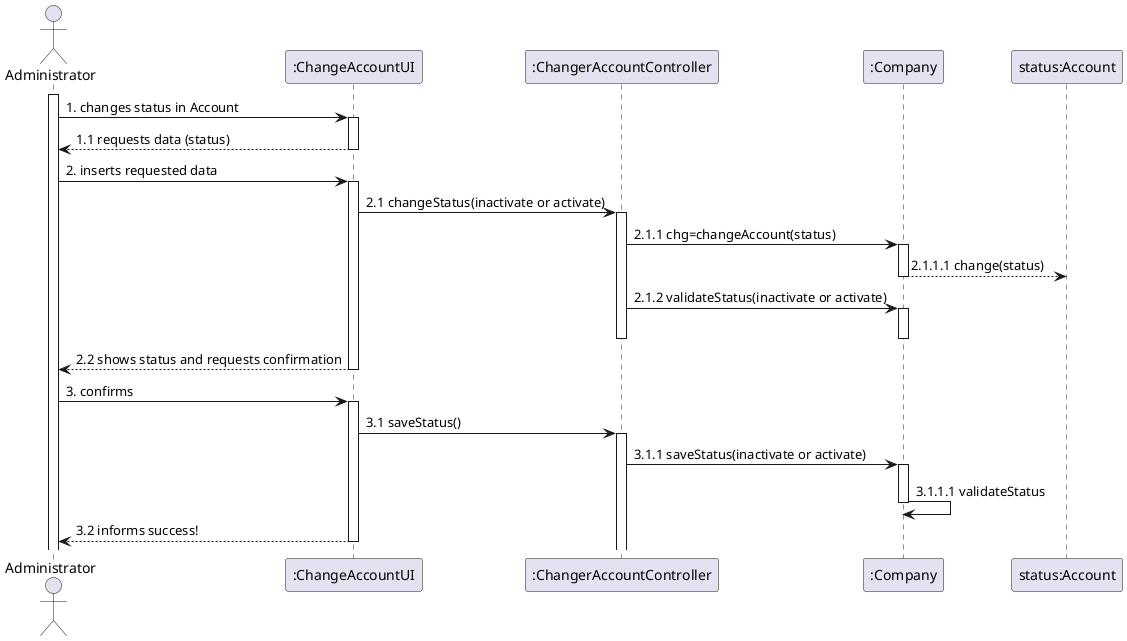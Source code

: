 
@startuml
'última versão
'https://plantuml.com/sequence-diagram


actor "Administrator"
participant ":ChangeAccountUI" as caUi
participant ":ChangerAccountController" as cac
participant ":Company" as company
participant "status:Account" as Account

activate Administrator
Administrator  -> caUi : 1. changes status in Account
activate caUi
caUi --> Administrator: 1.1 requests data (status)
deactivate caUi
Administrator -> caUi: 2. inserts requested data
activate caUi
caUi -> cac: 2.1 changeStatus(inactivate or activate)
activate cac
cac -> company: 2.1.1 chg=changeAccount(status)
activate company
company --> Account: 2.1.1.1 change(status)
deactivate company
cac -> company: 2.1.2 validateStatus(inactivate or activate)
activate company
deactivate cac
deactivate company
caUi --> Administrator: 2.2 shows status and requests confirmation
deactivate caUi
Administrator -> caUi: 3. confirms
activate caUi
caUi -> cac: 3.1 saveStatus()
activate cac
cac -> company: 3.1.1 saveStatus(inactivate or activate)
activate company
company -> company: 3.1.1.1 validateStatus
deactivate company
caUi --> Administrator: 3.2 informs success!
deactivate caUi

@enduml

'@startuml
''primeira verão
''https://plantuml.com/sequence-diagram
'
'
'actor "Administrator"
'participant ":ChangeAccountController" as cac
'participant ":Account" as Account
'
'Administrator -> cac: 1. Changes status to inactive
'activate cac
'cac -> cac: 2. isStatusValid(inactive)
'cac -> Account: 3. changesStatus(inactive)
'activate Account
'deactivate cac
'deactivate Account
'
'@enduml
